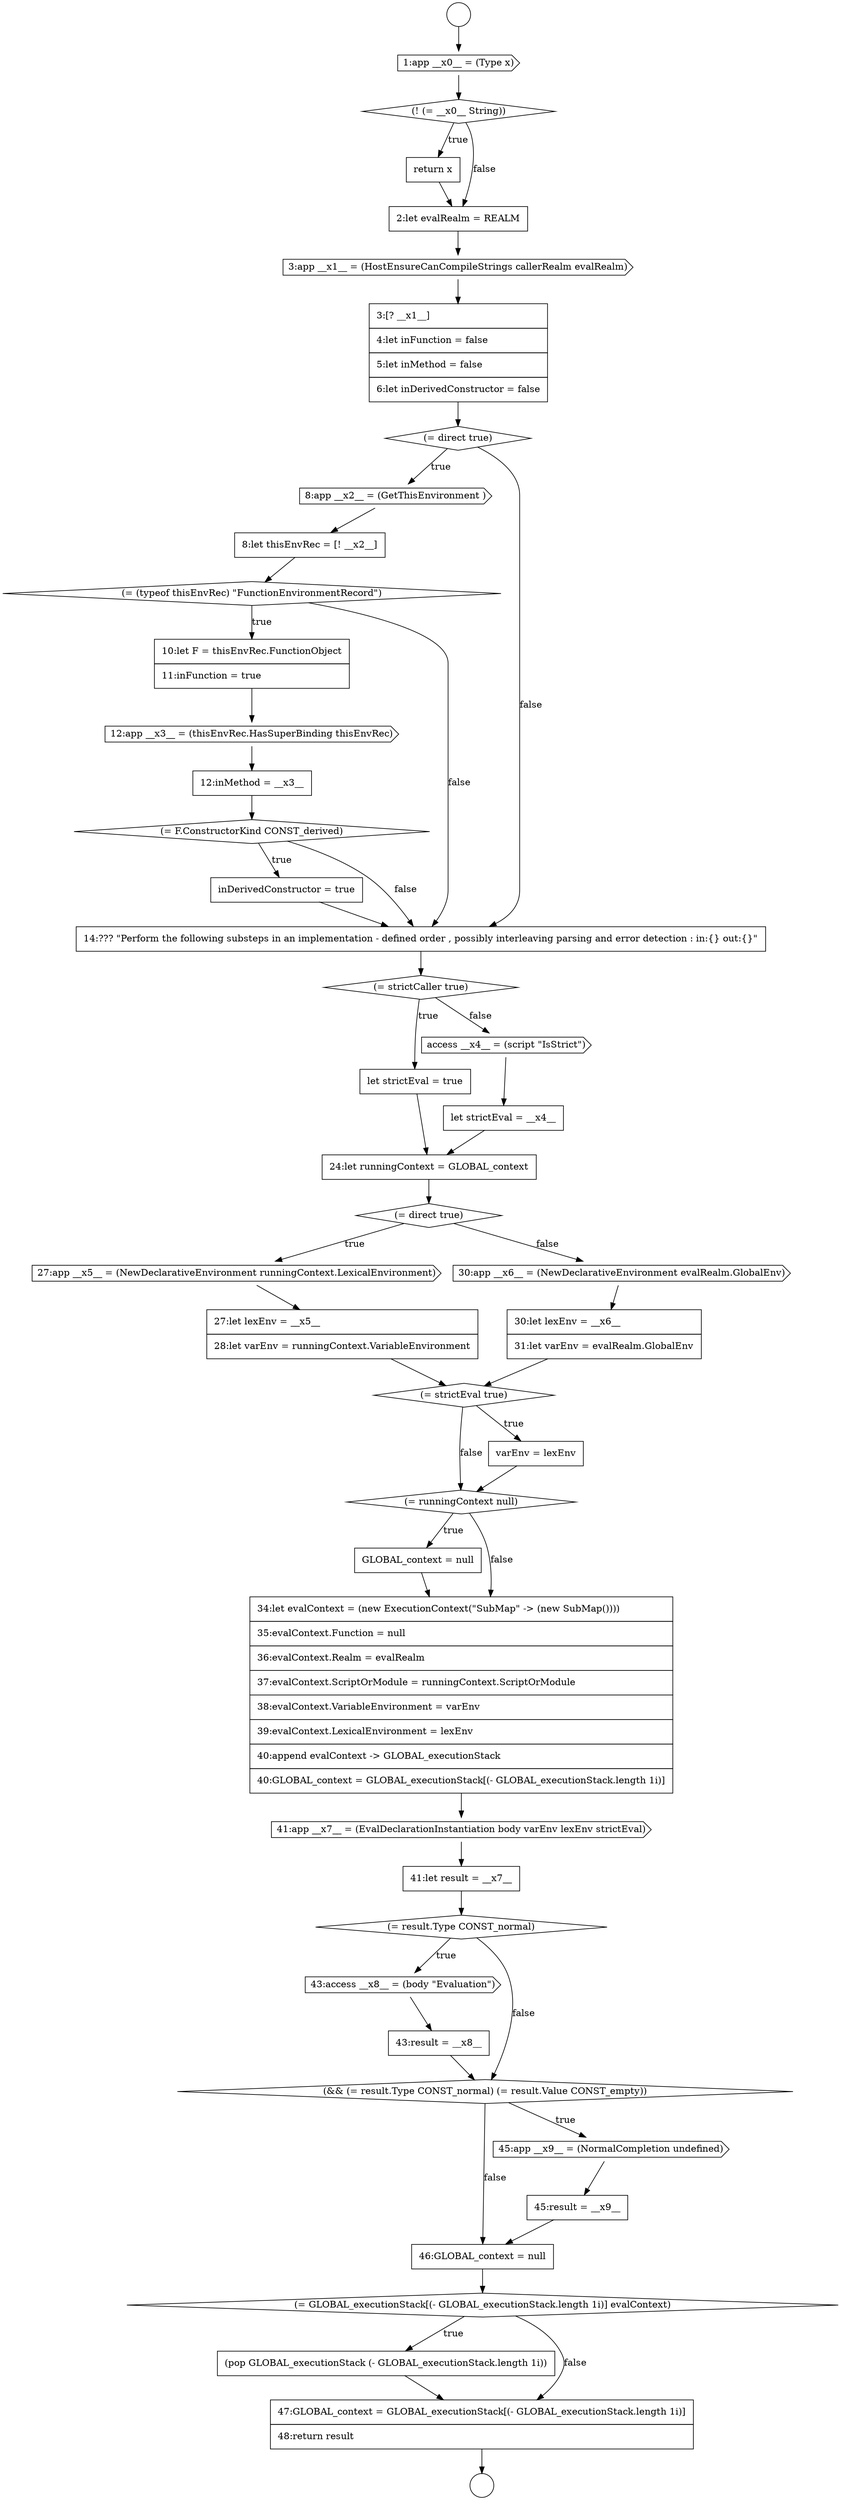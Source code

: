 digraph {
  node11930 [shape=circle label=" " color="black" fillcolor="white" style=filled]
  node11971 [shape=none, margin=0, label=<<font color="black">
    <table border="0" cellborder="1" cellspacing="0" cellpadding="10">
      <tr><td align="left">46:GLOBAL_context = null</td></tr>
    </table>
  </font>> color="black" fillcolor="white" style=filled]
  node11952 [shape=none, margin=0, label=<<font color="black">
    <table border="0" cellborder="1" cellspacing="0" cellpadding="10">
      <tr><td align="left">24:let runningContext = GLOBAL_context</td></tr>
    </table>
  </font>> color="black" fillcolor="white" style=filled]
  node11948 [shape=diamond, label=<<font color="black">(= strictCaller true)</font>> color="black" fillcolor="white" style=filled]
  node11961 [shape=none, margin=0, label=<<font color="black">
    <table border="0" cellborder="1" cellspacing="0" cellpadding="10">
      <tr><td align="left">GLOBAL_context = null</td></tr>
    </table>
  </font>> color="black" fillcolor="white" style=filled]
  node11955 [shape=none, margin=0, label=<<font color="black">
    <table border="0" cellborder="1" cellspacing="0" cellpadding="10">
      <tr><td align="left">27:let lexEnv = __x5__</td></tr>
      <tr><td align="left">28:let varEnv = runningContext.VariableEnvironment</td></tr>
    </table>
  </font>> color="black" fillcolor="white" style=filled]
  node11932 [shape=cds, label=<<font color="black">1:app __x0__ = (Type x)</font>> color="black" fillcolor="white" style=filled]
  node11942 [shape=none, margin=0, label=<<font color="black">
    <table border="0" cellborder="1" cellspacing="0" cellpadding="10">
      <tr><td align="left">10:let F = thisEnvRec.FunctionObject</td></tr>
      <tr><td align="left">11:inFunction = true</td></tr>
    </table>
  </font>> color="black" fillcolor="white" style=filled]
  node11963 [shape=cds, label=<<font color="black">41:app __x7__ = (EvalDeclarationInstantiation body varEnv lexEnv strictEval)</font>> color="black" fillcolor="white" style=filled]
  node11946 [shape=none, margin=0, label=<<font color="black">
    <table border="0" cellborder="1" cellspacing="0" cellpadding="10">
      <tr><td align="left">inDerivedConstructor = true</td></tr>
    </table>
  </font>> color="black" fillcolor="white" style=filled]
  node11960 [shape=diamond, label=<<font color="black">(= runningContext null)</font>> color="black" fillcolor="white" style=filled]
  node11938 [shape=diamond, label=<<font color="black">(= direct true)</font>> color="black" fillcolor="white" style=filled]
  node11945 [shape=diamond, label=<<font color="black">(= F.ConstructorKind CONST_derived)</font>> color="black" fillcolor="white" style=filled]
  node11962 [shape=none, margin=0, label=<<font color="black">
    <table border="0" cellborder="1" cellspacing="0" cellpadding="10">
      <tr><td align="left">34:let evalContext = (new ExecutionContext(&quot;SubMap&quot; -&gt; (new SubMap())))</td></tr>
      <tr><td align="left">35:evalContext.Function = null</td></tr>
      <tr><td align="left">36:evalContext.Realm = evalRealm</td></tr>
      <tr><td align="left">37:evalContext.ScriptOrModule = runningContext.ScriptOrModule</td></tr>
      <tr><td align="left">38:evalContext.VariableEnvironment = varEnv</td></tr>
      <tr><td align="left">39:evalContext.LexicalEnvironment = lexEnv</td></tr>
      <tr><td align="left">40:append evalContext -&gt; GLOBAL_executionStack</td></tr>
      <tr><td align="left">40:GLOBAL_context = GLOBAL_executionStack[(- GLOBAL_executionStack.length 1i)]</td></tr>
    </table>
  </font>> color="black" fillcolor="white" style=filled]
  node11949 [shape=none, margin=0, label=<<font color="black">
    <table border="0" cellborder="1" cellspacing="0" cellpadding="10">
      <tr><td align="left">let strictEval = true</td></tr>
    </table>
  </font>> color="black" fillcolor="white" style=filled]
  node11944 [shape=none, margin=0, label=<<font color="black">
    <table border="0" cellborder="1" cellspacing="0" cellpadding="10">
      <tr><td align="left">12:inMethod = __x3__</td></tr>
    </table>
  </font>> color="black" fillcolor="white" style=filled]
  node11966 [shape=cds, label=<<font color="black">43:access __x8__ = (body &quot;Evaluation&quot;)</font>> color="black" fillcolor="white" style=filled]
  node11934 [shape=none, margin=0, label=<<font color="black">
    <table border="0" cellborder="1" cellspacing="0" cellpadding="10">
      <tr><td align="left">return x</td></tr>
    </table>
  </font>> color="black" fillcolor="white" style=filled]
  node11959 [shape=none, margin=0, label=<<font color="black">
    <table border="0" cellborder="1" cellspacing="0" cellpadding="10">
      <tr><td align="left">varEnv = lexEnv</td></tr>
    </table>
  </font>> color="black" fillcolor="white" style=filled]
  node11939 [shape=cds, label=<<font color="black">8:app __x2__ = (GetThisEnvironment )</font>> color="black" fillcolor="white" style=filled]
  node11954 [shape=cds, label=<<font color="black">27:app __x5__ = (NewDeclarativeEnvironment runningContext.LexicalEnvironment)</font>> color="black" fillcolor="white" style=filled]
  node11965 [shape=diamond, label=<<font color="black">(= result.Type CONST_normal)</font>> color="black" fillcolor="white" style=filled]
  node11933 [shape=diamond, label=<<font color="black">(! (= __x0__ String))</font>> color="black" fillcolor="white" style=filled]
  node11972 [shape=diamond, label=<<font color="black">(= GLOBAL_executionStack[(- GLOBAL_executionStack.length 1i)] evalContext)</font>> color="black" fillcolor="white" style=filled]
  node11940 [shape=none, margin=0, label=<<font color="black">
    <table border="0" cellborder="1" cellspacing="0" cellpadding="10">
      <tr><td align="left">8:let thisEnvRec = [! __x2__]</td></tr>
    </table>
  </font>> color="black" fillcolor="white" style=filled]
  node11941 [shape=diamond, label=<<font color="black">(= (typeof thisEnvRec) &quot;FunctionEnvironmentRecord&quot;)</font>> color="black" fillcolor="white" style=filled]
  node11936 [shape=cds, label=<<font color="black">3:app __x1__ = (HostEnsureCanCompileStrings callerRealm evalRealm)</font>> color="black" fillcolor="white" style=filled]
  node11951 [shape=none, margin=0, label=<<font color="black">
    <table border="0" cellborder="1" cellspacing="0" cellpadding="10">
      <tr><td align="left">let strictEval = __x4__</td></tr>
    </table>
  </font>> color="black" fillcolor="white" style=filled]
  node11968 [shape=diamond, label=<<font color="black">(&amp;&amp; (= result.Type CONST_normal) (= result.Value CONST_empty))</font>> color="black" fillcolor="white" style=filled]
  node11973 [shape=none, margin=0, label=<<font color="black">
    <table border="0" cellborder="1" cellspacing="0" cellpadding="10">
      <tr><td align="left">(pop GLOBAL_executionStack (- GLOBAL_executionStack.length 1i))</td></tr>
    </table>
  </font>> color="black" fillcolor="white" style=filled]
  node11947 [shape=none, margin=0, label=<<font color="black">
    <table border="0" cellborder="1" cellspacing="0" cellpadding="10">
      <tr><td align="left">14:??? &quot;Perform the following substeps in an implementation - defined order , possibly interleaving parsing and error detection : in:{} out:{}&quot;</td></tr>
    </table>
  </font>> color="black" fillcolor="white" style=filled]
  node11964 [shape=none, margin=0, label=<<font color="black">
    <table border="0" cellborder="1" cellspacing="0" cellpadding="10">
      <tr><td align="left">41:let result = __x7__</td></tr>
    </table>
  </font>> color="black" fillcolor="white" style=filled]
  node11937 [shape=none, margin=0, label=<<font color="black">
    <table border="0" cellborder="1" cellspacing="0" cellpadding="10">
      <tr><td align="left">3:[? __x1__]</td></tr>
      <tr><td align="left">4:let inFunction = false</td></tr>
      <tr><td align="left">5:let inMethod = false</td></tr>
      <tr><td align="left">6:let inDerivedConstructor = false</td></tr>
    </table>
  </font>> color="black" fillcolor="white" style=filled]
  node11956 [shape=cds, label=<<font color="black">30:app __x6__ = (NewDeclarativeEnvironment evalRealm.GlobalEnv)</font>> color="black" fillcolor="white" style=filled]
  node11974 [shape=none, margin=0, label=<<font color="black">
    <table border="0" cellborder="1" cellspacing="0" cellpadding="10">
      <tr><td align="left">47:GLOBAL_context = GLOBAL_executionStack[(- GLOBAL_executionStack.length 1i)]</td></tr>
      <tr><td align="left">48:return result</td></tr>
    </table>
  </font>> color="black" fillcolor="white" style=filled]
  node11969 [shape=cds, label=<<font color="black">45:app __x9__ = (NormalCompletion undefined)</font>> color="black" fillcolor="white" style=filled]
  node11967 [shape=none, margin=0, label=<<font color="black">
    <table border="0" cellborder="1" cellspacing="0" cellpadding="10">
      <tr><td align="left">43:result = __x8__</td></tr>
    </table>
  </font>> color="black" fillcolor="white" style=filled]
  node11957 [shape=none, margin=0, label=<<font color="black">
    <table border="0" cellborder="1" cellspacing="0" cellpadding="10">
      <tr><td align="left">30:let lexEnv = __x6__</td></tr>
      <tr><td align="left">31:let varEnv = evalRealm.GlobalEnv</td></tr>
    </table>
  </font>> color="black" fillcolor="white" style=filled]
  node11931 [shape=circle label=" " color="black" fillcolor="white" style=filled]
  node11943 [shape=cds, label=<<font color="black">12:app __x3__ = (thisEnvRec.HasSuperBinding thisEnvRec)</font>> color="black" fillcolor="white" style=filled]
  node11970 [shape=none, margin=0, label=<<font color="black">
    <table border="0" cellborder="1" cellspacing="0" cellpadding="10">
      <tr><td align="left">45:result = __x9__</td></tr>
    </table>
  </font>> color="black" fillcolor="white" style=filled]
  node11950 [shape=cds, label=<<font color="black">access __x4__ = (script &quot;IsStrict&quot;)</font>> color="black" fillcolor="white" style=filled]
  node11953 [shape=diamond, label=<<font color="black">(= direct true)</font>> color="black" fillcolor="white" style=filled]
  node11958 [shape=diamond, label=<<font color="black">(= strictEval true)</font>> color="black" fillcolor="white" style=filled]
  node11935 [shape=none, margin=0, label=<<font color="black">
    <table border="0" cellborder="1" cellspacing="0" cellpadding="10">
      <tr><td align="left">2:let evalRealm = REALM</td></tr>
    </table>
  </font>> color="black" fillcolor="white" style=filled]
  node11941 -> node11942 [label=<<font color="black">true</font>> color="black"]
  node11941 -> node11947 [label=<<font color="black">false</font>> color="black"]
  node11942 -> node11943 [ color="black"]
  node11937 -> node11938 [ color="black"]
  node11947 -> node11948 [ color="black"]
  node11954 -> node11955 [ color="black"]
  node11934 -> node11935 [ color="black"]
  node11964 -> node11965 [ color="black"]
  node11973 -> node11974 [ color="black"]
  node11960 -> node11961 [label=<<font color="black">true</font>> color="black"]
  node11960 -> node11962 [label=<<font color="black">false</font>> color="black"]
  node11970 -> node11971 [ color="black"]
  node11974 -> node11931 [ color="black"]
  node11968 -> node11969 [label=<<font color="black">true</font>> color="black"]
  node11968 -> node11971 [label=<<font color="black">false</font>> color="black"]
  node11965 -> node11966 [label=<<font color="black">true</font>> color="black"]
  node11965 -> node11968 [label=<<font color="black">false</font>> color="black"]
  node11945 -> node11946 [label=<<font color="black">true</font>> color="black"]
  node11945 -> node11947 [label=<<font color="black">false</font>> color="black"]
  node11969 -> node11970 [ color="black"]
  node11935 -> node11936 [ color="black"]
  node11940 -> node11941 [ color="black"]
  node11946 -> node11947 [ color="black"]
  node11959 -> node11960 [ color="black"]
  node11971 -> node11972 [ color="black"]
  node11966 -> node11967 [ color="black"]
  node11962 -> node11963 [ color="black"]
  node11957 -> node11958 [ color="black"]
  node11943 -> node11944 [ color="black"]
  node11953 -> node11954 [label=<<font color="black">true</font>> color="black"]
  node11953 -> node11956 [label=<<font color="black">false</font>> color="black"]
  node11961 -> node11962 [ color="black"]
  node11936 -> node11937 [ color="black"]
  node11951 -> node11952 [ color="black"]
  node11933 -> node11934 [label=<<font color="black">true</font>> color="black"]
  node11933 -> node11935 [label=<<font color="black">false</font>> color="black"]
  node11955 -> node11958 [ color="black"]
  node11952 -> node11953 [ color="black"]
  node11930 -> node11932 [ color="black"]
  node11939 -> node11940 [ color="black"]
  node11932 -> node11933 [ color="black"]
  node11972 -> node11973 [label=<<font color="black">true</font>> color="black"]
  node11972 -> node11974 [label=<<font color="black">false</font>> color="black"]
  node11967 -> node11968 [ color="black"]
  node11958 -> node11959 [label=<<font color="black">true</font>> color="black"]
  node11958 -> node11960 [label=<<font color="black">false</font>> color="black"]
  node11938 -> node11939 [label=<<font color="black">true</font>> color="black"]
  node11938 -> node11947 [label=<<font color="black">false</font>> color="black"]
  node11963 -> node11964 [ color="black"]
  node11950 -> node11951 [ color="black"]
  node11949 -> node11952 [ color="black"]
  node11956 -> node11957 [ color="black"]
  node11948 -> node11949 [label=<<font color="black">true</font>> color="black"]
  node11948 -> node11950 [label=<<font color="black">false</font>> color="black"]
  node11944 -> node11945 [ color="black"]
}
